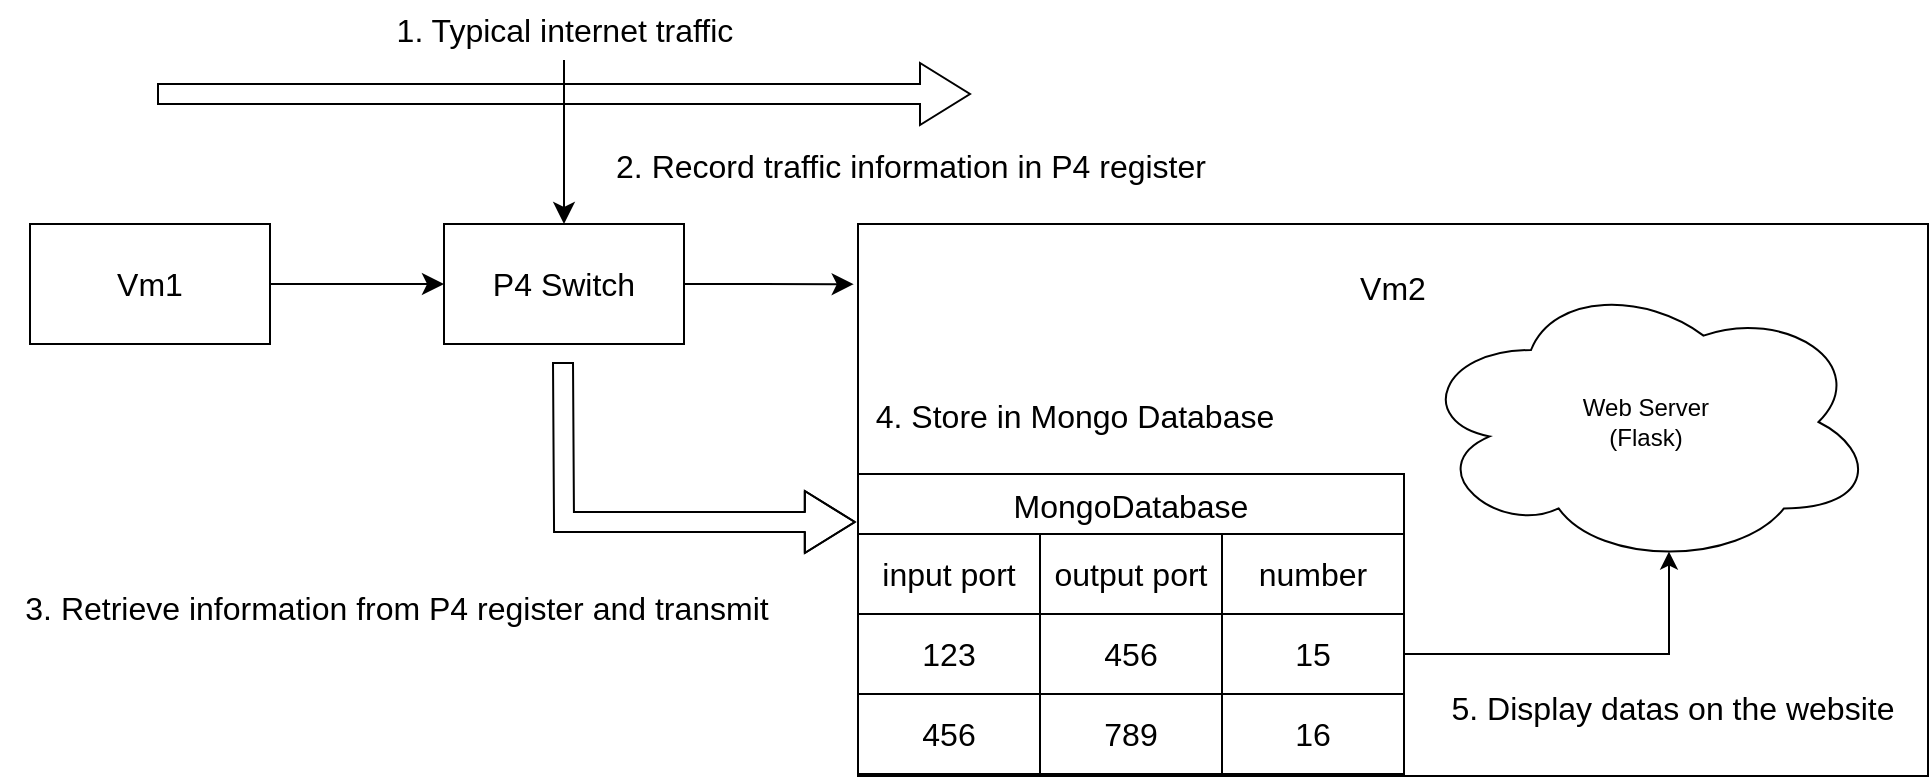 <mxfile version="23.0.1" type="device">
  <diagram name="第 1 页" id="KXkJIYVee8vNoKtShNli">
    <mxGraphModel dx="2074" dy="1138" grid="0" gridSize="10" guides="1" tooltips="1" connect="1" arrows="1" fold="1" page="0" pageScale="1" pageWidth="827" pageHeight="1169" math="0" shadow="0">
      <root>
        <mxCell id="0" />
        <mxCell id="1" parent="0" />
        <mxCell id="HLqG1WOsUkJjD5YKN7Xh-6" value="" style="edgeStyle=none;curved=1;rounded=0;orthogonalLoop=1;jettySize=auto;html=1;fontSize=12;startSize=8;endSize=8;" edge="1" parent="1" source="HLqG1WOsUkJjD5YKN7Xh-1" target="HLqG1WOsUkJjD5YKN7Xh-5">
          <mxGeometry relative="1" as="geometry" />
        </mxCell>
        <mxCell id="HLqG1WOsUkJjD5YKN7Xh-1" value="Vm1" style="rounded=0;whiteSpace=wrap;html=1;fontSize=16;" vertex="1" parent="1">
          <mxGeometry x="-99" y="89" width="120" height="60" as="geometry" />
        </mxCell>
        <mxCell id="HLqG1WOsUkJjD5YKN7Xh-4" value="Vm2&lt;br&gt;&lt;br&gt;&lt;br&gt;&lt;br&gt;&lt;br&gt;&lt;br&gt;&lt;br&gt;&lt;br&gt;&lt;br&gt;&lt;br&gt;&lt;br&gt;&lt;br&gt;" style="rounded=0;whiteSpace=wrap;html=1;fontSize=16;align=center;" vertex="1" parent="1">
          <mxGeometry x="315" y="89" width="535" height="276" as="geometry" />
        </mxCell>
        <mxCell id="HLqG1WOsUkJjD5YKN7Xh-7" value="" style="edgeStyle=none;curved=1;rounded=0;orthogonalLoop=1;jettySize=auto;html=1;fontSize=12;startSize=8;endSize=8;entryX=-0.004;entryY=0.109;entryDx=0;entryDy=0;entryPerimeter=0;" edge="1" parent="1" source="HLqG1WOsUkJjD5YKN7Xh-5" target="HLqG1WOsUkJjD5YKN7Xh-4">
          <mxGeometry relative="1" as="geometry" />
        </mxCell>
        <mxCell id="HLqG1WOsUkJjD5YKN7Xh-5" value="P4 Switch" style="rounded=0;whiteSpace=wrap;html=1;fontSize=16;" vertex="1" parent="1">
          <mxGeometry x="108" y="89" width="120" height="60" as="geometry" />
        </mxCell>
        <mxCell id="HLqG1WOsUkJjD5YKN7Xh-8" value="" style="shape=flexArrow;endArrow=classic;html=1;rounded=0;fontSize=12;startSize=8;endSize=8;curved=1;" edge="1" parent="1">
          <mxGeometry width="50" height="50" relative="1" as="geometry">
            <mxPoint x="-35.5" y="24" as="sourcePoint" />
            <mxPoint x="371.5" y="24" as="targetPoint" />
          </mxGeometry>
        </mxCell>
        <mxCell id="HLqG1WOsUkJjD5YKN7Xh-11" value="1. Typical internet traffic" style="text;strokeColor=none;fillColor=none;html=1;align=center;verticalAlign=middle;whiteSpace=wrap;rounded=0;fontSize=16;" vertex="1" parent="1">
          <mxGeometry x="70.5" y="-23" width="195" height="30" as="geometry" />
        </mxCell>
        <mxCell id="HLqG1WOsUkJjD5YKN7Xh-12" value="MongoDatabase" style="shape=table;startSize=30;container=1;collapsible=0;childLayout=tableLayout;strokeColor=default;fontSize=16;" vertex="1" parent="1">
          <mxGeometry x="315" y="214" width="273" height="150" as="geometry" />
        </mxCell>
        <mxCell id="HLqG1WOsUkJjD5YKN7Xh-13" value="" style="shape=tableRow;horizontal=0;startSize=0;swimlaneHead=0;swimlaneBody=0;strokeColor=inherit;top=0;left=0;bottom=0;right=0;collapsible=0;dropTarget=0;fillColor=none;points=[[0,0.5],[1,0.5]];portConstraint=eastwest;fontSize=16;" vertex="1" parent="HLqG1WOsUkJjD5YKN7Xh-12">
          <mxGeometry y="30" width="273" height="40" as="geometry" />
        </mxCell>
        <mxCell id="HLqG1WOsUkJjD5YKN7Xh-14" value="input port" style="shape=partialRectangle;html=1;whiteSpace=wrap;connectable=0;strokeColor=inherit;overflow=hidden;fillColor=none;top=0;left=0;bottom=0;right=0;pointerEvents=1;fontSize=16;" vertex="1" parent="HLqG1WOsUkJjD5YKN7Xh-13">
          <mxGeometry width="91" height="40" as="geometry">
            <mxRectangle width="91" height="40" as="alternateBounds" />
          </mxGeometry>
        </mxCell>
        <mxCell id="HLqG1WOsUkJjD5YKN7Xh-15" value="output port" style="shape=partialRectangle;html=1;whiteSpace=wrap;connectable=0;strokeColor=inherit;overflow=hidden;fillColor=none;top=0;left=0;bottom=0;right=0;pointerEvents=1;fontSize=16;" vertex="1" parent="HLqG1WOsUkJjD5YKN7Xh-13">
          <mxGeometry x="91" width="91" height="40" as="geometry">
            <mxRectangle width="91" height="40" as="alternateBounds" />
          </mxGeometry>
        </mxCell>
        <mxCell id="HLqG1WOsUkJjD5YKN7Xh-16" value="number" style="shape=partialRectangle;html=1;whiteSpace=wrap;connectable=0;strokeColor=inherit;overflow=hidden;fillColor=none;top=0;left=0;bottom=0;right=0;pointerEvents=1;fontSize=16;" vertex="1" parent="HLqG1WOsUkJjD5YKN7Xh-13">
          <mxGeometry x="182" width="91" height="40" as="geometry">
            <mxRectangle width="91" height="40" as="alternateBounds" />
          </mxGeometry>
        </mxCell>
        <mxCell id="HLqG1WOsUkJjD5YKN7Xh-17" value="" style="shape=tableRow;horizontal=0;startSize=0;swimlaneHead=0;swimlaneBody=0;strokeColor=inherit;top=0;left=0;bottom=0;right=0;collapsible=0;dropTarget=0;fillColor=none;points=[[0,0.5],[1,0.5]];portConstraint=eastwest;fontSize=16;" vertex="1" parent="HLqG1WOsUkJjD5YKN7Xh-12">
          <mxGeometry y="70" width="273" height="40" as="geometry" />
        </mxCell>
        <mxCell id="HLqG1WOsUkJjD5YKN7Xh-18" value="123" style="shape=partialRectangle;html=1;whiteSpace=wrap;connectable=0;strokeColor=inherit;overflow=hidden;fillColor=none;top=0;left=0;bottom=0;right=0;pointerEvents=1;fontSize=16;" vertex="1" parent="HLqG1WOsUkJjD5YKN7Xh-17">
          <mxGeometry width="91" height="40" as="geometry">
            <mxRectangle width="91" height="40" as="alternateBounds" />
          </mxGeometry>
        </mxCell>
        <mxCell id="HLqG1WOsUkJjD5YKN7Xh-19" value="456" style="shape=partialRectangle;html=1;whiteSpace=wrap;connectable=0;strokeColor=inherit;overflow=hidden;fillColor=none;top=0;left=0;bottom=0;right=0;pointerEvents=1;fontSize=16;" vertex="1" parent="HLqG1WOsUkJjD5YKN7Xh-17">
          <mxGeometry x="91" width="91" height="40" as="geometry">
            <mxRectangle width="91" height="40" as="alternateBounds" />
          </mxGeometry>
        </mxCell>
        <mxCell id="HLqG1WOsUkJjD5YKN7Xh-20" value="15" style="shape=partialRectangle;html=1;whiteSpace=wrap;connectable=0;strokeColor=inherit;overflow=hidden;fillColor=none;top=0;left=0;bottom=0;right=0;pointerEvents=1;fontSize=16;" vertex="1" parent="HLqG1WOsUkJjD5YKN7Xh-17">
          <mxGeometry x="182" width="91" height="40" as="geometry">
            <mxRectangle width="91" height="40" as="alternateBounds" />
          </mxGeometry>
        </mxCell>
        <mxCell id="HLqG1WOsUkJjD5YKN7Xh-21" value="" style="shape=tableRow;horizontal=0;startSize=0;swimlaneHead=0;swimlaneBody=0;strokeColor=inherit;top=0;left=0;bottom=0;right=0;collapsible=0;dropTarget=0;fillColor=none;points=[[0,0.5],[1,0.5]];portConstraint=eastwest;fontSize=16;" vertex="1" parent="HLqG1WOsUkJjD5YKN7Xh-12">
          <mxGeometry y="110" width="273" height="40" as="geometry" />
        </mxCell>
        <mxCell id="HLqG1WOsUkJjD5YKN7Xh-22" value="456" style="shape=partialRectangle;html=1;whiteSpace=wrap;connectable=0;strokeColor=inherit;overflow=hidden;fillColor=none;top=0;left=0;bottom=0;right=0;pointerEvents=1;fontSize=16;" vertex="1" parent="HLqG1WOsUkJjD5YKN7Xh-21">
          <mxGeometry width="91" height="40" as="geometry">
            <mxRectangle width="91" height="40" as="alternateBounds" />
          </mxGeometry>
        </mxCell>
        <mxCell id="HLqG1WOsUkJjD5YKN7Xh-23" value="789" style="shape=partialRectangle;html=1;whiteSpace=wrap;connectable=0;strokeColor=inherit;overflow=hidden;fillColor=none;top=0;left=0;bottom=0;right=0;pointerEvents=1;fontSize=16;" vertex="1" parent="HLqG1WOsUkJjD5YKN7Xh-21">
          <mxGeometry x="91" width="91" height="40" as="geometry">
            <mxRectangle width="91" height="40" as="alternateBounds" />
          </mxGeometry>
        </mxCell>
        <mxCell id="HLqG1WOsUkJjD5YKN7Xh-24" value="16" style="shape=partialRectangle;html=1;whiteSpace=wrap;connectable=0;strokeColor=inherit;overflow=hidden;fillColor=none;top=0;left=0;bottom=0;right=0;pointerEvents=1;fontSize=16;" vertex="1" parent="HLqG1WOsUkJjD5YKN7Xh-21">
          <mxGeometry x="182" width="91" height="40" as="geometry">
            <mxRectangle width="91" height="40" as="alternateBounds" />
          </mxGeometry>
        </mxCell>
        <mxCell id="HLqG1WOsUkJjD5YKN7Xh-25" value="" style="endArrow=classic;html=1;rounded=0;fontSize=12;startSize=8;endSize=8;curved=1;exitX=0.5;exitY=1;exitDx=0;exitDy=0;" edge="1" parent="1" source="HLqG1WOsUkJjD5YKN7Xh-11" target="HLqG1WOsUkJjD5YKN7Xh-5">
          <mxGeometry width="50" height="50" relative="1" as="geometry">
            <mxPoint x="175" y="226" as="sourcePoint" />
            <mxPoint x="225" y="176" as="targetPoint" />
          </mxGeometry>
        </mxCell>
        <mxCell id="HLqG1WOsUkJjD5YKN7Xh-26" value="&lt;span style=&quot;font-weight: normal;&quot;&gt;2. Record traffic information in P4 register&lt;/span&gt;" style="text;strokeColor=none;fillColor=none;html=1;fontSize=16;fontStyle=1;verticalAlign=middle;align=center;" vertex="1" parent="1">
          <mxGeometry x="172" y="45" width="337" height="30" as="geometry" />
        </mxCell>
        <mxCell id="HLqG1WOsUkJjD5YKN7Xh-28" value="" style="shape=flexArrow;endArrow=classic;html=1;rounded=0;fontSize=12;startSize=8;endSize=8;curved=1;entryX=-0.004;entryY=-0.15;entryDx=0;entryDy=0;entryPerimeter=0;" edge="1" parent="1" target="HLqG1WOsUkJjD5YKN7Xh-13">
          <mxGeometry width="50" height="50" relative="1" as="geometry">
            <mxPoint x="167.5" y="158" as="sourcePoint" />
            <mxPoint x="301" y="200" as="targetPoint" />
            <Array as="points">
              <mxPoint x="168" y="238" />
            </Array>
          </mxGeometry>
        </mxCell>
        <mxCell id="HLqG1WOsUkJjD5YKN7Xh-29" value="&lt;span style=&quot;font-weight: normal;&quot;&gt;3. Retrieve information from P4 register and transmit&lt;/span&gt;" style="text;strokeColor=none;fillColor=none;html=1;fontSize=16;fontStyle=1;verticalAlign=middle;align=center;" vertex="1" parent="1">
          <mxGeometry x="-114" y="258" width="396" height="46" as="geometry" />
        </mxCell>
        <mxCell id="HLqG1WOsUkJjD5YKN7Xh-30" value="&lt;span style=&quot;font-weight: normal;&quot;&gt;4. Store in Mongo Database&lt;/span&gt;" style="text;strokeColor=none;fillColor=none;html=1;fontSize=16;fontStyle=1;verticalAlign=middle;align=center;" vertex="1" parent="1">
          <mxGeometry x="317" y="162" width="212" height="46" as="geometry" />
        </mxCell>
        <mxCell id="HLqG1WOsUkJjD5YKN7Xh-31" value="Web Server&lt;br&gt;(Flask)" style="ellipse;shape=cloud;whiteSpace=wrap;html=1;" vertex="1" parent="1">
          <mxGeometry x="594" y="116" width="230" height="144" as="geometry" />
        </mxCell>
        <mxCell id="HLqG1WOsUkJjD5YKN7Xh-34" style="edgeStyle=orthogonalEdgeStyle;rounded=0;orthogonalLoop=1;jettySize=auto;html=1;exitX=1;exitY=0.5;exitDx=0;exitDy=0;entryX=0.55;entryY=0.95;entryDx=0;entryDy=0;entryPerimeter=0;" edge="1" parent="1" source="HLqG1WOsUkJjD5YKN7Xh-17" target="HLqG1WOsUkJjD5YKN7Xh-31">
          <mxGeometry relative="1" as="geometry" />
        </mxCell>
        <mxCell id="HLqG1WOsUkJjD5YKN7Xh-35" value="&lt;span style=&quot;font-weight: normal;&quot;&gt;5. Display datas on the website&lt;/span&gt;" style="text;strokeColor=none;fillColor=none;html=1;fontSize=16;fontStyle=1;verticalAlign=middle;align=center;" vertex="1" parent="1">
          <mxGeometry x="609" y="308" width="226" height="46" as="geometry" />
        </mxCell>
      </root>
    </mxGraphModel>
  </diagram>
</mxfile>
